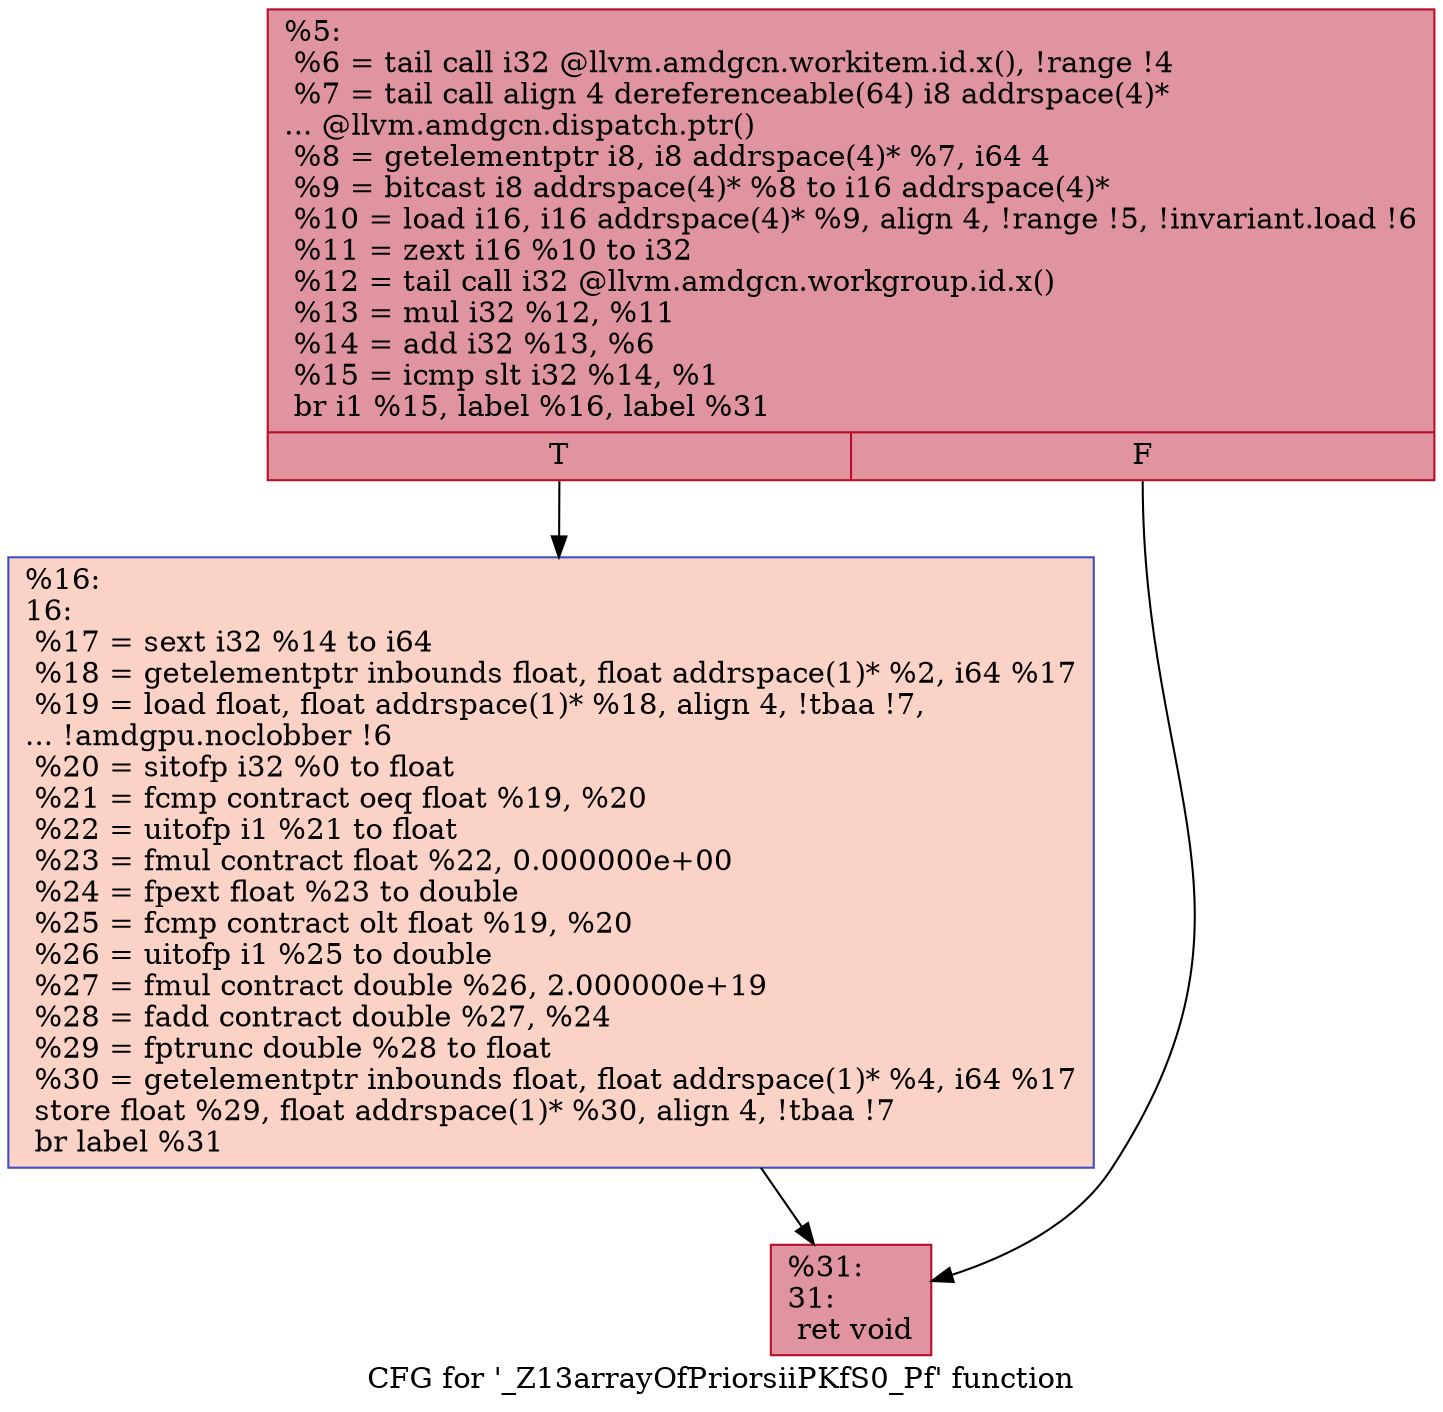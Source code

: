 digraph "CFG for '_Z13arrayOfPriorsiiPKfS0_Pf' function" {
	label="CFG for '_Z13arrayOfPriorsiiPKfS0_Pf' function";

	Node0x5c4e290 [shape=record,color="#b70d28ff", style=filled, fillcolor="#b70d2870",label="{%5:\l  %6 = tail call i32 @llvm.amdgcn.workitem.id.x(), !range !4\l  %7 = tail call align 4 dereferenceable(64) i8 addrspace(4)*\l... @llvm.amdgcn.dispatch.ptr()\l  %8 = getelementptr i8, i8 addrspace(4)* %7, i64 4\l  %9 = bitcast i8 addrspace(4)* %8 to i16 addrspace(4)*\l  %10 = load i16, i16 addrspace(4)* %9, align 4, !range !5, !invariant.load !6\l  %11 = zext i16 %10 to i32\l  %12 = tail call i32 @llvm.amdgcn.workgroup.id.x()\l  %13 = mul i32 %12, %11\l  %14 = add i32 %13, %6\l  %15 = icmp slt i32 %14, %1\l  br i1 %15, label %16, label %31\l|{<s0>T|<s1>F}}"];
	Node0x5c4e290:s0 -> Node0x5c500d0;
	Node0x5c4e290:s1 -> Node0x5c50160;
	Node0x5c500d0 [shape=record,color="#3d50c3ff", style=filled, fillcolor="#f59c7d70",label="{%16:\l16:                                               \l  %17 = sext i32 %14 to i64\l  %18 = getelementptr inbounds float, float addrspace(1)* %2, i64 %17\l  %19 = load float, float addrspace(1)* %18, align 4, !tbaa !7,\l... !amdgpu.noclobber !6\l  %20 = sitofp i32 %0 to float\l  %21 = fcmp contract oeq float %19, %20\l  %22 = uitofp i1 %21 to float\l  %23 = fmul contract float %22, 0.000000e+00\l  %24 = fpext float %23 to double\l  %25 = fcmp contract olt float %19, %20\l  %26 = uitofp i1 %25 to double\l  %27 = fmul contract double %26, 2.000000e+19\l  %28 = fadd contract double %27, %24\l  %29 = fptrunc double %28 to float\l  %30 = getelementptr inbounds float, float addrspace(1)* %4, i64 %17\l  store float %29, float addrspace(1)* %30, align 4, !tbaa !7\l  br label %31\l}"];
	Node0x5c500d0 -> Node0x5c50160;
	Node0x5c50160 [shape=record,color="#b70d28ff", style=filled, fillcolor="#b70d2870",label="{%31:\l31:                                               \l  ret void\l}"];
}
